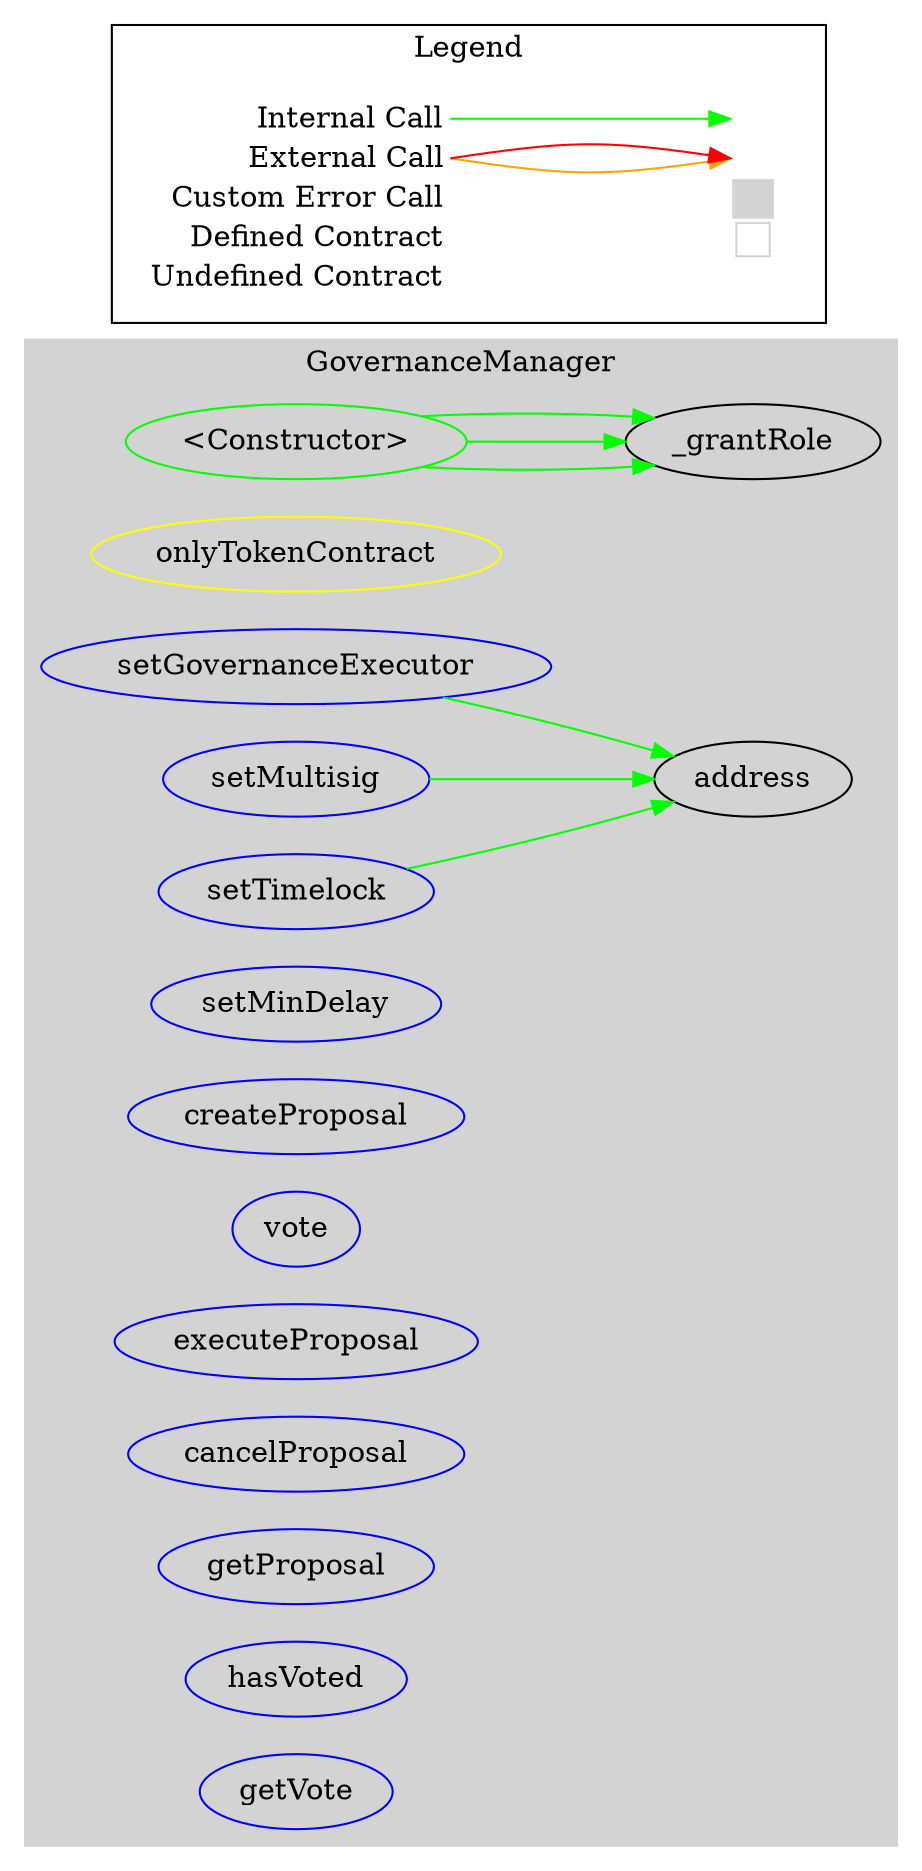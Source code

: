 digraph G {
  graph [ ratio = "auto", page = "100", compound =true ];
subgraph "clusterGovernanceManager" {
  graph [ label = "GovernanceManager", color = "lightgray", style = "filled", bgcolor = "lightgray" ];
  "GovernanceManager.<Constructor>" [ label = "<Constructor>", color = "green" ];
  "GovernanceManager.onlyTokenContract" [ label = "onlyTokenContract", color = "yellow" ];
  "GovernanceManager.setGovernanceExecutor" [ label = "setGovernanceExecutor", color = "blue" ];
  "GovernanceManager.setMultisig" [ label = "setMultisig", color = "blue" ];
  "GovernanceManager.setTimelock" [ label = "setTimelock", color = "blue" ];
  "GovernanceManager.setMinDelay" [ label = "setMinDelay", color = "blue" ];
  "GovernanceManager.createProposal" [ label = "createProposal", color = "blue" ];
  "GovernanceManager.vote" [ label = "vote", color = "blue" ];
  "GovernanceManager.executeProposal" [ label = "executeProposal", color = "blue" ];
  "GovernanceManager.cancelProposal" [ label = "cancelProposal", color = "blue" ];
  "GovernanceManager.getProposal" [ label = "getProposal", color = "blue" ];
  "GovernanceManager.hasVoted" [ label = "hasVoted", color = "blue" ];
  "GovernanceManager.getVote" [ label = "getVote", color = "blue" ];
  "GovernanceManager._grantRole" [ label = "_grantRole" ];
  "GovernanceManager.address" [ label = "address" ];
}

  "GovernanceManager.<Constructor>";
  "GovernanceManager._grantRole";
  "GovernanceManager.setGovernanceExecutor";
  "GovernanceManager.address";
  "GovernanceManager.setMultisig";
  "GovernanceManager.setTimelock";
  "GovernanceManager.<Constructor>" -> "GovernanceManager._grantRole" [ color = "green" ];
  "GovernanceManager.<Constructor>" -> "GovernanceManager._grantRole" [ color = "green" ];
  "GovernanceManager.<Constructor>" -> "GovernanceManager._grantRole" [ color = "green" ];
  "GovernanceManager.setGovernanceExecutor" -> "GovernanceManager.address" [ color = "green" ];
  "GovernanceManager.setMultisig" -> "GovernanceManager.address" [ color = "green" ];
  "GovernanceManager.setTimelock" -> "GovernanceManager.address" [ color = "green" ];


rankdir=LR
node [shape=plaintext]
subgraph cluster_01 { 
label = "Legend";
key [label=<<table border="0" cellpadding="2" cellspacing="0" cellborder="0">
  <tr><td align="right" port="i1">Internal Call</td></tr>
  <tr><td align="right" port="i2">External Call</td></tr>
  <tr><td align="right" port="i2">Custom Error Call</td></tr>
  <tr><td align="right" port="i3">Defined Contract</td></tr>
  <tr><td align="right" port="i4">Undefined Contract</td></tr>
  </table>>]
key2 [label=<<table border="0" cellpadding="2" cellspacing="0" cellborder="0">
  <tr><td port="i1">&nbsp;&nbsp;&nbsp;</td></tr>
  <tr><td port="i2">&nbsp;&nbsp;&nbsp;</td></tr>
  <tr><td port="i3" bgcolor="lightgray">&nbsp;&nbsp;&nbsp;</td></tr>
  <tr><td port="i4">
    <table border="1" cellborder="0" cellspacing="0" cellpadding="7" color="lightgray">
      <tr>
       <td></td>
      </tr>
     </table>
  </td></tr>
  </table>>]
key:i1:e -> key2:i1:w [color="green"]
key:i2:e -> key2:i2:w [color="orange"]
key:i2:e -> key2:i2:w [color="red"]
}
}

